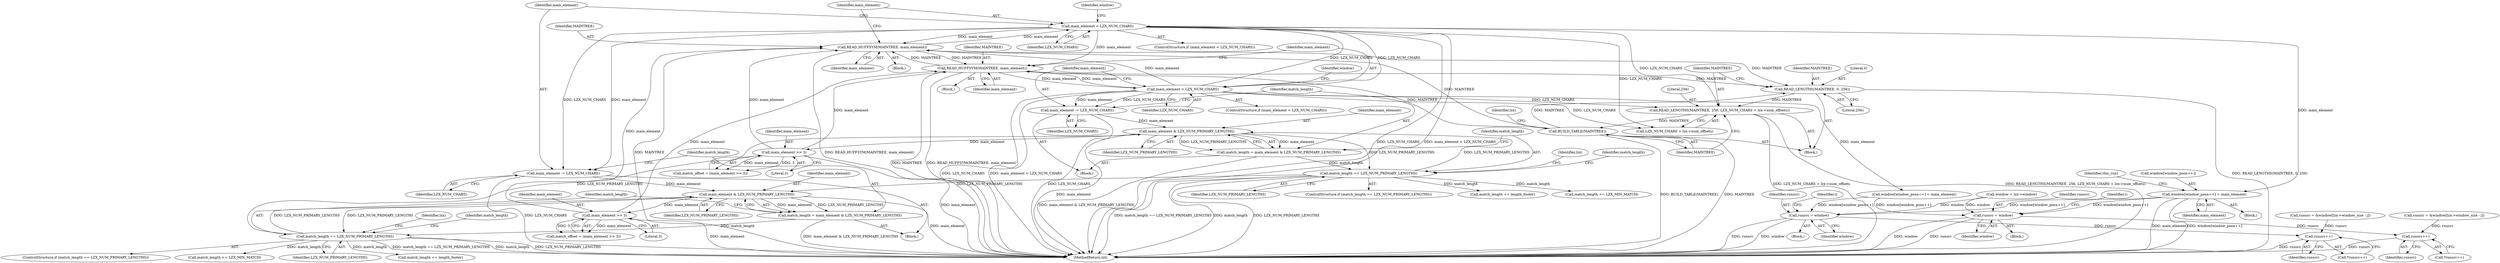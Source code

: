digraph "0_libmspack_18b6a2cc0b87536015bedd4f7763e6b02d5aa4f3@API" {
"1001080" [label="(Call,window[window_posn++] = main_element)"];
"1001076" [label="(Call,main_element < LZX_NUM_CHARS)"];
"1001072" [label="(Call,READ_HUFFSYM(MAINTREE, main_element))"];
"1000728" [label="(Call,READ_HUFFSYM(MAINTREE, main_element))"];
"1000555" [label="(Call,BUILD_TABLE(MAINTREE))"];
"1000547" [label="(Call,READ_LENGTHS(MAINTREE, 256, LZX_NUM_CHARS + lzx->num_offsets))"];
"1000543" [label="(Call,READ_LENGTHS(MAINTREE, 0, 256))"];
"1000732" [label="(Call,main_element < LZX_NUM_CHARS)"];
"1001126" [label="(Call,main_element >> 3)"];
"1001095" [label="(Call,main_element & LZX_NUM_PRIMARY_LENGTHS)"];
"1001090" [label="(Call,main_element -= LZX_NUM_CHARS)"];
"1000755" [label="(Call,match_length == LZX_NUM_PRIMARY_LENGTHS)"];
"1000749" [label="(Call,match_length = main_element & LZX_NUM_PRIMARY_LENGTHS)"];
"1000751" [label="(Call,main_element & LZX_NUM_PRIMARY_LENGTHS)"];
"1000746" [label="(Call,main_element -= LZX_NUM_CHARS)"];
"1001099" [label="(Call,match_length == LZX_NUM_PRIMARY_LENGTHS)"];
"1001093" [label="(Call,match_length = main_element & LZX_NUM_PRIMARY_LENGTHS)"];
"1000782" [label="(Call,main_element >> 3)"];
"1001025" [label="(Call,runsrc = window)"];
"1001038" [label="(Call,runsrc++)"];
"1001401" [label="(Call,runsrc = window)"];
"1001414" [label="(Call,runsrc++)"];
"1000292" [label="(Call,window = lzx->window)"];
"1000784" [label="(Literal,3)"];
"1001402" [label="(Identifier,runsrc)"];
"1001098" [label="(ControlStructure,if (match_length == LZX_NUM_PRIMARY_LENGTHS))"];
"1001413" [label="(Call,*runsrc++)"];
"1001120" [label="(Call,match_length += LZX_MIN_MATCH)"];
"1000729" [label="(Identifier,MAINTREE)"];
"1001094" [label="(Identifier,match_length)"];
"1001072" [label="(Call,READ_HUFFSYM(MAINTREE, main_element))"];
"1001073" [label="(Identifier,MAINTREE)"];
"1001371" [label="(Call,runsrc = &window[lzx->window_size - j])"];
"1001025" [label="(Call,runsrc = window)"];
"1000747" [label="(Identifier,main_element)"];
"1000548" [label="(Identifier,MAINTREE)"];
"1001074" [label="(Identifier,main_element)"];
"1001101" [label="(Identifier,LZX_NUM_PRIMARY_LENGTHS)"];
"1000732" [label="(Call,main_element < LZX_NUM_CHARS)"];
"1001085" [label="(Identifier,main_element)"];
"1000753" [label="(Identifier,LZX_NUM_PRIMARY_LENGTHS)"];
"1001078" [label="(Identifier,LZX_NUM_CHARS)"];
"1000780" [label="(Call,match_offset = (main_element >> 3))"];
"1001099" [label="(Call,match_length == LZX_NUM_PRIMARY_LENGTHS)"];
"1001095" [label="(Call,main_element & LZX_NUM_PRIMARY_LENGTHS)"];
"1001037" [label="(Call,*runsrc++)"];
"1000755" [label="(Call,match_length == LZX_NUM_PRIMARY_LENGTHS)"];
"1001091" [label="(Identifier,main_element)"];
"1000734" [label="(Identifier,LZX_NUM_CHARS)"];
"1001124" [label="(Call,match_offset = (main_element >> 3))"];
"1000738" [label="(Identifier,window)"];
"1001081" [label="(Call,window[window_posn++])"];
"1001105" [label="(Identifier,lzx)"];
"1001096" [label="(Identifier,main_element)"];
"1000752" [label="(Identifier,main_element)"];
"1000546" [label="(Literal,256)"];
"1001407" [label="(Identifier,i)"];
"1001090" [label="(Call,main_element -= LZX_NUM_CHARS)"];
"1001092" [label="(Identifier,LZX_NUM_CHARS)"];
"1001087" [label="(Identifier,this_run)"];
"1001076" [label="(Call,main_element < LZX_NUM_CHARS)"];
"1000544" [label="(Identifier,MAINTREE)"];
"1001079" [label="(Block,)"];
"1000547" [label="(Call,READ_LENGTHS(MAINTREE, 256, LZX_NUM_CHARS + lzx->num_offsets))"];
"1001089" [label="(Block,)"];
"1000731" [label="(ControlStructure,if (main_element < LZX_NUM_CHARS))"];
"1000748" [label="(Identifier,LZX_NUM_CHARS)"];
"1001403" [label="(Identifier,window)"];
"1000728" [label="(Call,READ_HUFFSYM(MAINTREE, main_element))"];
"1001080" [label="(Call,window[window_posn++] = main_element)"];
"1000783" [label="(Identifier,main_element)"];
"1001100" [label="(Identifier,match_length)"];
"1000730" [label="(Identifier,main_element)"];
"1000749" [label="(Call,match_length = main_element & LZX_NUM_PRIMARY_LENGTHS)"];
"1000545" [label="(Literal,0)"];
"1001117" [label="(Call,match_length += length_footer)"];
"1000761" [label="(Identifier,lzx)"];
"1001009" [label="(Block,)"];
"1000733" [label="(Identifier,main_element)"];
"1001385" [label="(Block,)"];
"1000995" [label="(Call,runsrc = &window[lzx->window_size - j])"];
"1001075" [label="(ControlStructure,if (main_element < LZX_NUM_CHARS))"];
"1000777" [label="(Identifier,match_length)"];
"1000776" [label="(Call,match_length += LZX_MIN_MATCH)"];
"1001026" [label="(Identifier,runsrc)"];
"1000549" [label="(Literal,256)"];
"1001128" [label="(Literal,3)"];
"1001077" [label="(Identifier,main_element)"];
"1001883" [label="(MethodReturn,int)"];
"1000757" [label="(Identifier,LZX_NUM_PRIMARY_LENGTHS)"];
"1000745" [label="(Block,)"];
"1001127" [label="(Identifier,main_element)"];
"1001027" [label="(Identifier,window)"];
"1000543" [label="(Call,READ_LENGTHS(MAINTREE, 0, 256))"];
"1000756" [label="(Identifier,match_length)"];
"1001038" [label="(Call,runsrc++)"];
"1001401" [label="(Call,runsrc = window)"];
"1001126" [label="(Call,main_element >> 3)"];
"1000750" [label="(Identifier,match_length)"];
"1001414" [label="(Call,runsrc++)"];
"1001071" [label="(Block,)"];
"1000727" [label="(Block,)"];
"1000518" [label="(Block,)"];
"1001093" [label="(Call,match_length = main_element & LZX_NUM_PRIMARY_LENGTHS)"];
"1000751" [label="(Call,main_element & LZX_NUM_PRIMARY_LENGTHS)"];
"1000754" [label="(ControlStructure,if (match_length == LZX_NUM_PRIMARY_LENGTHS))"];
"1000561" [label="(Identifier,lzx)"];
"1000782" [label="(Call,main_element >> 3)"];
"1000556" [label="(Identifier,MAINTREE)"];
"1001039" [label="(Identifier,runsrc)"];
"1001097" [label="(Identifier,LZX_NUM_PRIMARY_LENGTHS)"];
"1001415" [label="(Identifier,runsrc)"];
"1001082" [label="(Identifier,window)"];
"1000746" [label="(Call,main_element -= LZX_NUM_CHARS)"];
"1000550" [label="(Call,LZX_NUM_CHARS + lzx->num_offsets)"];
"1001031" [label="(Identifier,i)"];
"1000736" [label="(Call,window[window_posn++] = main_element)"];
"1001121" [label="(Identifier,match_length)"];
"1000773" [label="(Call,match_length += length_footer)"];
"1000555" [label="(Call,BUILD_TABLE(MAINTREE))"];
"1001080" -> "1001079"  [label="AST: "];
"1001080" -> "1001085"  [label="CFG: "];
"1001081" -> "1001080"  [label="AST: "];
"1001085" -> "1001080"  [label="AST: "];
"1001087" -> "1001080"  [label="CFG: "];
"1001080" -> "1001883"  [label="DDG: main_element"];
"1001080" -> "1001883"  [label="DDG: window[window_posn++]"];
"1001080" -> "1001025"  [label="DDG: window[window_posn++]"];
"1001076" -> "1001080"  [label="DDG: main_element"];
"1001080" -> "1001401"  [label="DDG: window[window_posn++]"];
"1001076" -> "1001075"  [label="AST: "];
"1001076" -> "1001078"  [label="CFG: "];
"1001077" -> "1001076"  [label="AST: "];
"1001078" -> "1001076"  [label="AST: "];
"1001082" -> "1001076"  [label="CFG: "];
"1001091" -> "1001076"  [label="CFG: "];
"1001076" -> "1001883"  [label="DDG: LZX_NUM_CHARS"];
"1001076" -> "1001883"  [label="DDG: main_element < LZX_NUM_CHARS"];
"1001076" -> "1000547"  [label="DDG: LZX_NUM_CHARS"];
"1001076" -> "1000550"  [label="DDG: LZX_NUM_CHARS"];
"1001076" -> "1000728"  [label="DDG: main_element"];
"1001076" -> "1000732"  [label="DDG: LZX_NUM_CHARS"];
"1001076" -> "1001072"  [label="DDG: main_element"];
"1001072" -> "1001076"  [label="DDG: main_element"];
"1000732" -> "1001076"  [label="DDG: LZX_NUM_CHARS"];
"1001076" -> "1001090"  [label="DDG: LZX_NUM_CHARS"];
"1001076" -> "1001090"  [label="DDG: main_element"];
"1001072" -> "1001071"  [label="AST: "];
"1001072" -> "1001074"  [label="CFG: "];
"1001073" -> "1001072"  [label="AST: "];
"1001074" -> "1001072"  [label="AST: "];
"1001077" -> "1001072"  [label="CFG: "];
"1001072" -> "1001883"  [label="DDG: MAINTREE"];
"1001072" -> "1001883"  [label="DDG: READ_HUFFSYM(MAINTREE, main_element)"];
"1001072" -> "1000543"  [label="DDG: MAINTREE"];
"1001072" -> "1000728"  [label="DDG: MAINTREE"];
"1000728" -> "1001072"  [label="DDG: MAINTREE"];
"1000555" -> "1001072"  [label="DDG: MAINTREE"];
"1001126" -> "1001072"  [label="DDG: main_element"];
"1000782" -> "1001072"  [label="DDG: main_element"];
"1000732" -> "1001072"  [label="DDG: main_element"];
"1000728" -> "1000727"  [label="AST: "];
"1000728" -> "1000730"  [label="CFG: "];
"1000729" -> "1000728"  [label="AST: "];
"1000730" -> "1000728"  [label="AST: "];
"1000733" -> "1000728"  [label="CFG: "];
"1000728" -> "1001883"  [label="DDG: MAINTREE"];
"1000728" -> "1001883"  [label="DDG: READ_HUFFSYM(MAINTREE, main_element)"];
"1000728" -> "1000543"  [label="DDG: MAINTREE"];
"1000555" -> "1000728"  [label="DDG: MAINTREE"];
"1001126" -> "1000728"  [label="DDG: main_element"];
"1000782" -> "1000728"  [label="DDG: main_element"];
"1000732" -> "1000728"  [label="DDG: main_element"];
"1000728" -> "1000732"  [label="DDG: main_element"];
"1000555" -> "1000518"  [label="AST: "];
"1000555" -> "1000556"  [label="CFG: "];
"1000556" -> "1000555"  [label="AST: "];
"1000561" -> "1000555"  [label="CFG: "];
"1000555" -> "1001883"  [label="DDG: BUILD_TABLE(MAINTREE)"];
"1000555" -> "1001883"  [label="DDG: MAINTREE"];
"1000555" -> "1000543"  [label="DDG: MAINTREE"];
"1000547" -> "1000555"  [label="DDG: MAINTREE"];
"1000547" -> "1000518"  [label="AST: "];
"1000547" -> "1000550"  [label="CFG: "];
"1000548" -> "1000547"  [label="AST: "];
"1000549" -> "1000547"  [label="AST: "];
"1000550" -> "1000547"  [label="AST: "];
"1000556" -> "1000547"  [label="CFG: "];
"1000547" -> "1001883"  [label="DDG: LZX_NUM_CHARS + lzx->num_offsets"];
"1000547" -> "1001883"  [label="DDG: READ_LENGTHS(MAINTREE, 256, LZX_NUM_CHARS + lzx->num_offsets)"];
"1000543" -> "1000547"  [label="DDG: MAINTREE"];
"1000732" -> "1000547"  [label="DDG: LZX_NUM_CHARS"];
"1000543" -> "1000518"  [label="AST: "];
"1000543" -> "1000546"  [label="CFG: "];
"1000544" -> "1000543"  [label="AST: "];
"1000545" -> "1000543"  [label="AST: "];
"1000546" -> "1000543"  [label="AST: "];
"1000548" -> "1000543"  [label="CFG: "];
"1000543" -> "1001883"  [label="DDG: READ_LENGTHS(MAINTREE, 0, 256)"];
"1000732" -> "1000731"  [label="AST: "];
"1000732" -> "1000734"  [label="CFG: "];
"1000733" -> "1000732"  [label="AST: "];
"1000734" -> "1000732"  [label="AST: "];
"1000738" -> "1000732"  [label="CFG: "];
"1000747" -> "1000732"  [label="CFG: "];
"1000732" -> "1001883"  [label="DDG: LZX_NUM_CHARS"];
"1000732" -> "1001883"  [label="DDG: main_element < LZX_NUM_CHARS"];
"1000732" -> "1000550"  [label="DDG: LZX_NUM_CHARS"];
"1000732" -> "1000736"  [label="DDG: main_element"];
"1000732" -> "1000746"  [label="DDG: LZX_NUM_CHARS"];
"1000732" -> "1000746"  [label="DDG: main_element"];
"1001126" -> "1001124"  [label="AST: "];
"1001126" -> "1001128"  [label="CFG: "];
"1001127" -> "1001126"  [label="AST: "];
"1001128" -> "1001126"  [label="AST: "];
"1001124" -> "1001126"  [label="CFG: "];
"1001126" -> "1001883"  [label="DDG: main_element"];
"1001126" -> "1001124"  [label="DDG: main_element"];
"1001126" -> "1001124"  [label="DDG: 3"];
"1001095" -> "1001126"  [label="DDG: main_element"];
"1001095" -> "1001093"  [label="AST: "];
"1001095" -> "1001097"  [label="CFG: "];
"1001096" -> "1001095"  [label="AST: "];
"1001097" -> "1001095"  [label="AST: "];
"1001093" -> "1001095"  [label="CFG: "];
"1001095" -> "1001883"  [label="DDG: main_element"];
"1001095" -> "1001093"  [label="DDG: main_element"];
"1001095" -> "1001093"  [label="DDG: LZX_NUM_PRIMARY_LENGTHS"];
"1001090" -> "1001095"  [label="DDG: main_element"];
"1000755" -> "1001095"  [label="DDG: LZX_NUM_PRIMARY_LENGTHS"];
"1001099" -> "1001095"  [label="DDG: LZX_NUM_PRIMARY_LENGTHS"];
"1001095" -> "1001099"  [label="DDG: LZX_NUM_PRIMARY_LENGTHS"];
"1001090" -> "1001089"  [label="AST: "];
"1001090" -> "1001092"  [label="CFG: "];
"1001091" -> "1001090"  [label="AST: "];
"1001092" -> "1001090"  [label="AST: "];
"1001094" -> "1001090"  [label="CFG: "];
"1001090" -> "1001883"  [label="DDG: LZX_NUM_CHARS"];
"1000755" -> "1000754"  [label="AST: "];
"1000755" -> "1000757"  [label="CFG: "];
"1000756" -> "1000755"  [label="AST: "];
"1000757" -> "1000755"  [label="AST: "];
"1000761" -> "1000755"  [label="CFG: "];
"1000777" -> "1000755"  [label="CFG: "];
"1000755" -> "1001883"  [label="DDG: LZX_NUM_PRIMARY_LENGTHS"];
"1000755" -> "1001883"  [label="DDG: match_length == LZX_NUM_PRIMARY_LENGTHS"];
"1000755" -> "1001883"  [label="DDG: match_length"];
"1000755" -> "1000751"  [label="DDG: LZX_NUM_PRIMARY_LENGTHS"];
"1000749" -> "1000755"  [label="DDG: match_length"];
"1000751" -> "1000755"  [label="DDG: LZX_NUM_PRIMARY_LENGTHS"];
"1000755" -> "1000773"  [label="DDG: match_length"];
"1000755" -> "1000776"  [label="DDG: match_length"];
"1000749" -> "1000745"  [label="AST: "];
"1000749" -> "1000751"  [label="CFG: "];
"1000750" -> "1000749"  [label="AST: "];
"1000751" -> "1000749"  [label="AST: "];
"1000756" -> "1000749"  [label="CFG: "];
"1000749" -> "1001883"  [label="DDG: main_element & LZX_NUM_PRIMARY_LENGTHS"];
"1000751" -> "1000749"  [label="DDG: main_element"];
"1000751" -> "1000749"  [label="DDG: LZX_NUM_PRIMARY_LENGTHS"];
"1000751" -> "1000753"  [label="CFG: "];
"1000752" -> "1000751"  [label="AST: "];
"1000753" -> "1000751"  [label="AST: "];
"1000751" -> "1001883"  [label="DDG: main_element"];
"1000746" -> "1000751"  [label="DDG: main_element"];
"1001099" -> "1000751"  [label="DDG: LZX_NUM_PRIMARY_LENGTHS"];
"1000751" -> "1000782"  [label="DDG: main_element"];
"1000746" -> "1000745"  [label="AST: "];
"1000746" -> "1000748"  [label="CFG: "];
"1000747" -> "1000746"  [label="AST: "];
"1000748" -> "1000746"  [label="AST: "];
"1000750" -> "1000746"  [label="CFG: "];
"1000746" -> "1001883"  [label="DDG: LZX_NUM_CHARS"];
"1001099" -> "1001098"  [label="AST: "];
"1001099" -> "1001101"  [label="CFG: "];
"1001100" -> "1001099"  [label="AST: "];
"1001101" -> "1001099"  [label="AST: "];
"1001105" -> "1001099"  [label="CFG: "];
"1001121" -> "1001099"  [label="CFG: "];
"1001099" -> "1001883"  [label="DDG: match_length == LZX_NUM_PRIMARY_LENGTHS"];
"1001099" -> "1001883"  [label="DDG: match_length"];
"1001099" -> "1001883"  [label="DDG: LZX_NUM_PRIMARY_LENGTHS"];
"1001093" -> "1001099"  [label="DDG: match_length"];
"1001099" -> "1001117"  [label="DDG: match_length"];
"1001099" -> "1001120"  [label="DDG: match_length"];
"1001093" -> "1001089"  [label="AST: "];
"1001094" -> "1001093"  [label="AST: "];
"1001100" -> "1001093"  [label="CFG: "];
"1001093" -> "1001883"  [label="DDG: main_element & LZX_NUM_PRIMARY_LENGTHS"];
"1000782" -> "1000780"  [label="AST: "];
"1000782" -> "1000784"  [label="CFG: "];
"1000783" -> "1000782"  [label="AST: "];
"1000784" -> "1000782"  [label="AST: "];
"1000780" -> "1000782"  [label="CFG: "];
"1000782" -> "1001883"  [label="DDG: main_element"];
"1000782" -> "1000780"  [label="DDG: main_element"];
"1000782" -> "1000780"  [label="DDG: 3"];
"1001025" -> "1001009"  [label="AST: "];
"1001025" -> "1001027"  [label="CFG: "];
"1001026" -> "1001025"  [label="AST: "];
"1001027" -> "1001025"  [label="AST: "];
"1001031" -> "1001025"  [label="CFG: "];
"1001025" -> "1001883"  [label="DDG: runsrc"];
"1001025" -> "1001883"  [label="DDG: window"];
"1000292" -> "1001025"  [label="DDG: window"];
"1000736" -> "1001025"  [label="DDG: window[window_posn++]"];
"1001025" -> "1001038"  [label="DDG: runsrc"];
"1001038" -> "1001037"  [label="AST: "];
"1001038" -> "1001039"  [label="CFG: "];
"1001039" -> "1001038"  [label="AST: "];
"1001037" -> "1001038"  [label="CFG: "];
"1001038" -> "1001883"  [label="DDG: runsrc"];
"1000995" -> "1001038"  [label="DDG: runsrc"];
"1001401" -> "1001385"  [label="AST: "];
"1001401" -> "1001403"  [label="CFG: "];
"1001402" -> "1001401"  [label="AST: "];
"1001403" -> "1001401"  [label="AST: "];
"1001407" -> "1001401"  [label="CFG: "];
"1001401" -> "1001883"  [label="DDG: window"];
"1001401" -> "1001883"  [label="DDG: runsrc"];
"1000292" -> "1001401"  [label="DDG: window"];
"1000736" -> "1001401"  [label="DDG: window[window_posn++]"];
"1001401" -> "1001414"  [label="DDG: runsrc"];
"1001414" -> "1001413"  [label="AST: "];
"1001414" -> "1001415"  [label="CFG: "];
"1001415" -> "1001414"  [label="AST: "];
"1001413" -> "1001414"  [label="CFG: "];
"1001414" -> "1001883"  [label="DDG: runsrc"];
"1001371" -> "1001414"  [label="DDG: runsrc"];
}
